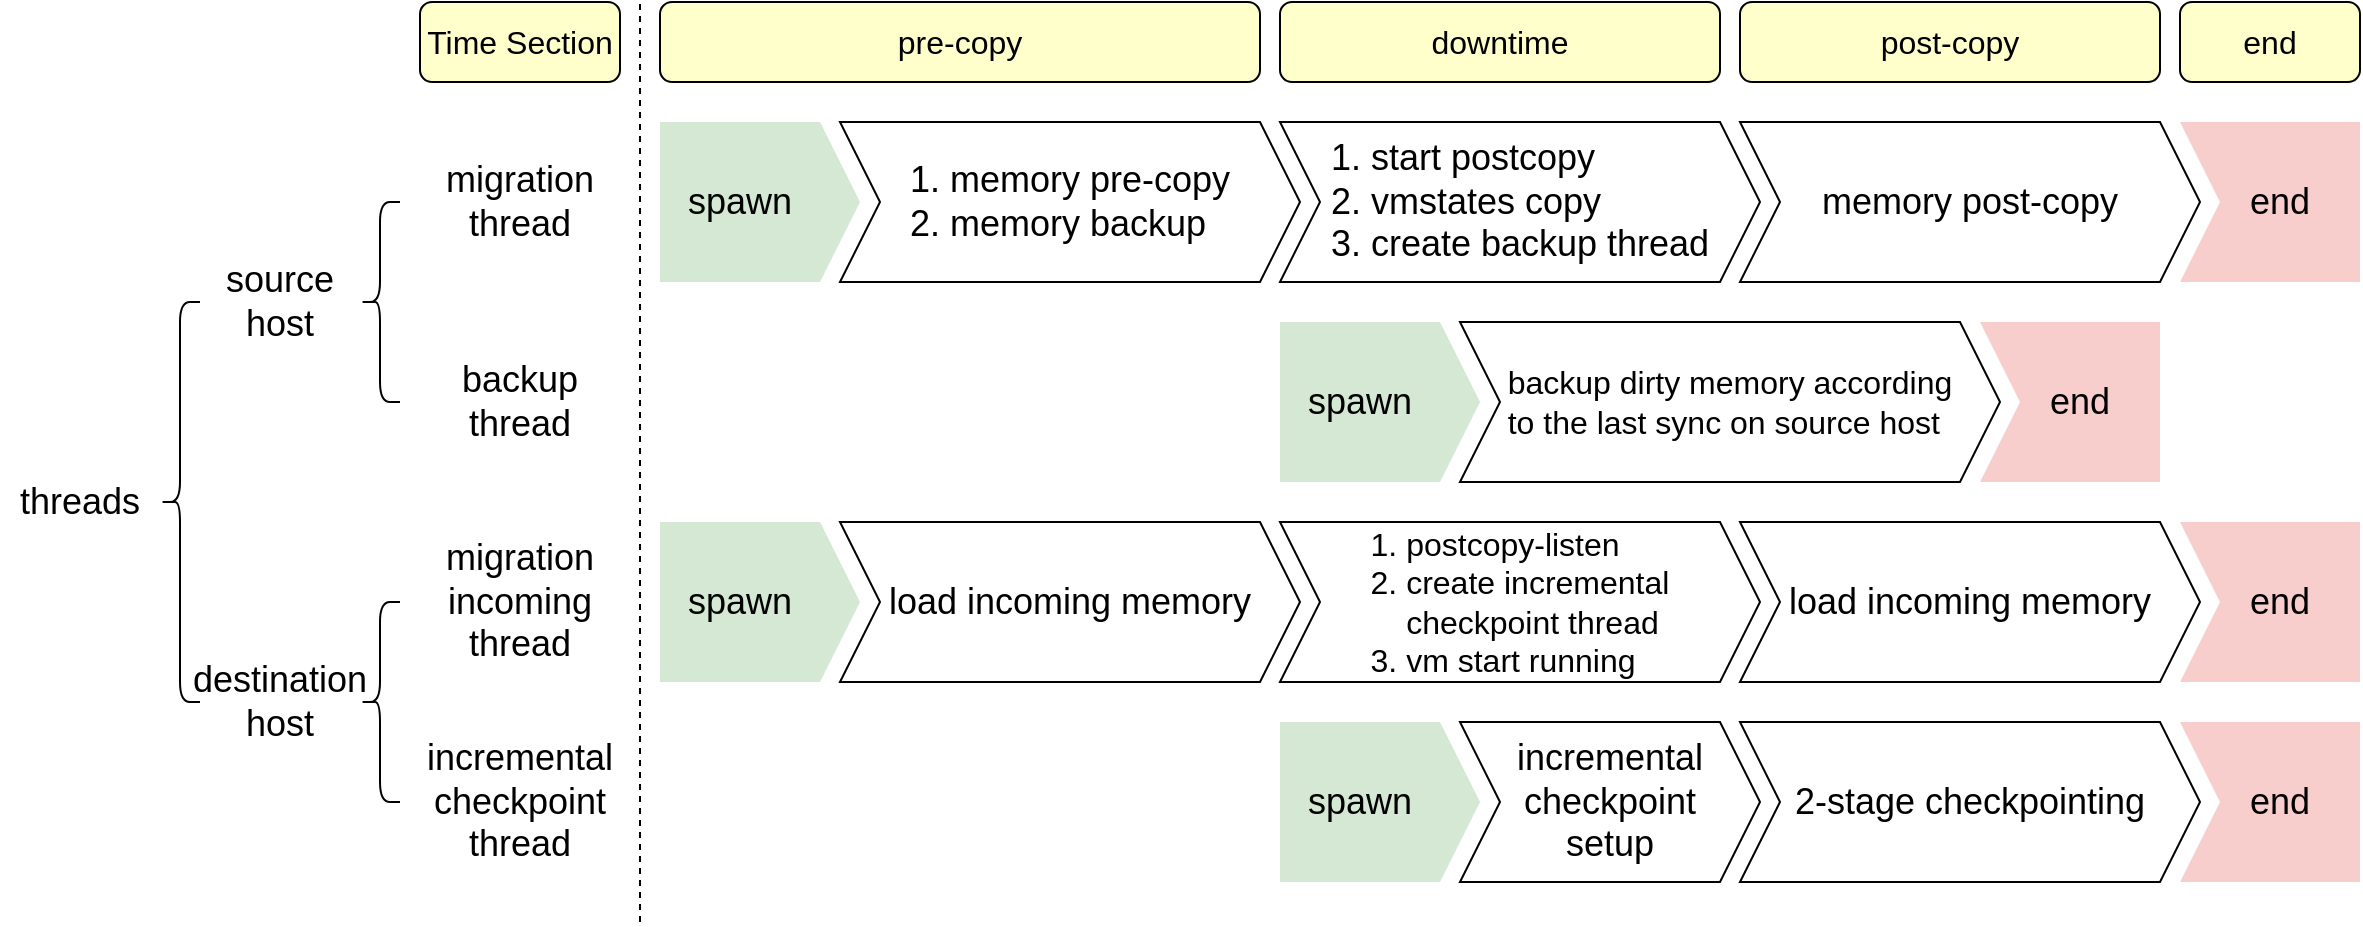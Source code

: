 <mxfile version="21.5.0" type="github">
  <diagram name="第 1 页" id="M2nebdxIByR3aajpJkj1">
    <mxGraphModel dx="2846" dy="1156" grid="1" gridSize="10" guides="1" tooltips="1" connect="1" arrows="1" fold="1" page="1" pageScale="1" pageWidth="827" pageHeight="1169" math="0" shadow="0">
      <root>
        <mxCell id="0" />
        <mxCell id="1" parent="0" />
        <mxCell id="LrE-v7Y--Oum1L01Bre4-2" value="&lt;font style=&quot;font-size: 18px;&quot;&gt;migration thread&lt;/font&gt;" style="text;html=1;strokeColor=none;fillColor=none;align=center;verticalAlign=middle;whiteSpace=wrap;rounded=0;" parent="1" vertex="1">
          <mxGeometry x="40" y="380" width="80" height="40" as="geometry" />
        </mxCell>
        <mxCell id="LrE-v7Y--Oum1L01Bre4-4" value="&lt;font size=&quot;3&quot;&gt;pre-copy&lt;/font&gt;" style="rounded=1;whiteSpace=wrap;html=1;fillColor=#FFFFCC;" parent="1" vertex="1">
          <mxGeometry x="150" y="300" width="300" height="40" as="geometry" />
        </mxCell>
        <mxCell id="LrE-v7Y--Oum1L01Bre4-5" value="&lt;font style=&quot;font-size: 18px;&quot;&gt;threads&lt;/font&gt;" style="text;html=1;strokeColor=none;fillColor=none;align=center;verticalAlign=middle;whiteSpace=wrap;rounded=0;" parent="1" vertex="1">
          <mxGeometry x="-180" y="530" width="80" height="40" as="geometry" />
        </mxCell>
        <mxCell id="LrE-v7Y--Oum1L01Bre4-7" value="&lt;font size=&quot;3&quot;&gt;Time Section&lt;/font&gt;" style="rounded=1;whiteSpace=wrap;html=1;fillColor=#FFFFCC;" parent="1" vertex="1">
          <mxGeometry x="30" y="300" width="100" height="40" as="geometry" />
        </mxCell>
        <mxCell id="LrE-v7Y--Oum1L01Bre4-8" value="&lt;font style=&quot;font-size: 18px;&quot;&gt;backup thread&lt;/font&gt;" style="text;html=1;strokeColor=none;fillColor=none;align=center;verticalAlign=middle;whiteSpace=wrap;rounded=0;" parent="1" vertex="1">
          <mxGeometry x="40" y="480" width="80" height="40" as="geometry" />
        </mxCell>
        <mxCell id="LrE-v7Y--Oum1L01Bre4-12" value="&lt;font style=&quot;font-size: 18px;&quot;&gt;migration incoming thread&lt;/font&gt;" style="text;html=1;strokeColor=none;fillColor=none;align=center;verticalAlign=middle;whiteSpace=wrap;rounded=0;" parent="1" vertex="1">
          <mxGeometry x="40" y="580" width="80" height="40" as="geometry" />
        </mxCell>
        <mxCell id="LrE-v7Y--Oum1L01Bre4-13" value="&lt;font style=&quot;font-size: 18px;&quot;&gt;incremental checkpoint thread&lt;/font&gt;" style="text;html=1;strokeColor=none;fillColor=none;align=center;verticalAlign=middle;whiteSpace=wrap;rounded=0;" parent="1" vertex="1">
          <mxGeometry x="40" y="680" width="80" height="40" as="geometry" />
        </mxCell>
        <mxCell id="LrE-v7Y--Oum1L01Bre4-14" value="" style="shape=curlyBracket;whiteSpace=wrap;html=1;rounded=1;labelPosition=left;verticalLabelPosition=middle;align=right;verticalAlign=middle;" parent="1" vertex="1">
          <mxGeometry x="-100" y="450" width="20" height="200" as="geometry" />
        </mxCell>
        <mxCell id="LrE-v7Y--Oum1L01Bre4-16" value="&lt;span style=&quot;font-size: 18px;&quot;&gt;source host&lt;/span&gt;" style="text;html=1;strokeColor=none;fillColor=none;align=center;verticalAlign=middle;whiteSpace=wrap;rounded=0;" parent="1" vertex="1">
          <mxGeometry x="-80" y="430" width="80" height="40" as="geometry" />
        </mxCell>
        <mxCell id="LrE-v7Y--Oum1L01Bre4-17" value="" style="shape=curlyBracket;whiteSpace=wrap;html=1;rounded=1;labelPosition=left;verticalLabelPosition=middle;align=right;verticalAlign=middle;" parent="1" vertex="1">
          <mxGeometry y="400" width="20" height="100" as="geometry" />
        </mxCell>
        <mxCell id="LrE-v7Y--Oum1L01Bre4-18" value="&lt;span style=&quot;font-size: 18px;&quot;&gt;destination host&lt;/span&gt;" style="text;html=1;strokeColor=none;fillColor=none;align=center;verticalAlign=middle;whiteSpace=wrap;rounded=0;" parent="1" vertex="1">
          <mxGeometry x="-80" y="630" width="80" height="40" as="geometry" />
        </mxCell>
        <mxCell id="LrE-v7Y--Oum1L01Bre4-19" value="" style="shape=curlyBracket;whiteSpace=wrap;html=1;rounded=1;labelPosition=left;verticalLabelPosition=middle;align=right;verticalAlign=middle;" parent="1" vertex="1">
          <mxGeometry y="600" width="20" height="100" as="geometry" />
        </mxCell>
        <mxCell id="LrE-v7Y--Oum1L01Bre4-20" value="" style="endArrow=none;dashed=1;html=1;rounded=0;" parent="1" edge="1">
          <mxGeometry width="50" height="50" relative="1" as="geometry">
            <mxPoint x="140" y="760" as="sourcePoint" />
            <mxPoint x="140" y="300" as="targetPoint" />
          </mxGeometry>
        </mxCell>
        <mxCell id="LrE-v7Y--Oum1L01Bre4-22" value="&lt;div style=&quot;text-align: left;&quot;&gt;&lt;span style=&quot;font-size: 18px; background-color: initial;&quot;&gt;1. memory pre-copy&lt;/span&gt;&lt;/div&gt;&lt;font style=&quot;font-size: 18px;&quot;&gt;&lt;div style=&quot;text-align: left;&quot;&gt;&lt;span style=&quot;background-color: initial;&quot;&gt;2. memory backup&lt;/span&gt;&lt;/div&gt;&lt;/font&gt;" style="shape=step;perimeter=stepPerimeter;whiteSpace=wrap;html=1;fixedSize=1;" parent="1" vertex="1">
          <mxGeometry x="240" y="360" width="230" height="80" as="geometry" />
        </mxCell>
        <mxCell id="LrE-v7Y--Oum1L01Bre4-23" value="&lt;font size=&quot;3&quot;&gt;downtime&lt;/font&gt;" style="rounded=1;whiteSpace=wrap;html=1;fillColor=#FFFFCC;" parent="1" vertex="1">
          <mxGeometry x="460" y="300" width="220" height="40" as="geometry" />
        </mxCell>
        <mxCell id="LrE-v7Y--Oum1L01Bre4-27" value="&lt;div style=&quot;text-align: left;&quot;&gt;&lt;span style=&quot;font-size: 18px; background-color: initial;&quot;&gt;1. start postcopy&lt;/span&gt;&lt;/div&gt;&lt;div style=&quot;text-align: left;&quot;&gt;&lt;span style=&quot;font-size: 18px; background-color: initial;&quot;&gt;2. vmstates copy&lt;/span&gt;&lt;/div&gt;&lt;font style=&quot;font-size: 18px;&quot;&gt;&lt;div style=&quot;text-align: left;&quot;&gt;&lt;span style=&quot;background-color: initial;&quot;&gt;3. create backup thread&lt;/span&gt;&lt;/div&gt;&lt;/font&gt;" style="shape=step;perimeter=stepPerimeter;whiteSpace=wrap;html=1;fixedSize=1;" parent="1" vertex="1">
          <mxGeometry x="460" y="360" width="240" height="80" as="geometry" />
        </mxCell>
        <mxCell id="LrE-v7Y--Oum1L01Bre4-28" value="&lt;div style=&quot;text-align: left;&quot;&gt;&lt;span style=&quot;font-size: 18px;&quot;&gt;load incoming memory&lt;/span&gt;&lt;/div&gt;" style="shape=step;perimeter=stepPerimeter;whiteSpace=wrap;html=1;fixedSize=1;" parent="1" vertex="1">
          <mxGeometry x="240" y="560" width="230" height="80" as="geometry" />
        </mxCell>
        <mxCell id="LrE-v7Y--Oum1L01Bre4-29" value="&lt;font size=&quot;3&quot;&gt;post-copy&lt;/font&gt;" style="rounded=1;whiteSpace=wrap;html=1;fillColor=#FFFFCC;" parent="1" vertex="1">
          <mxGeometry x="690" y="300" width="210" height="40" as="geometry" />
        </mxCell>
        <mxCell id="LrE-v7Y--Oum1L01Bre4-30" value="&lt;div style=&quot;text-align: left;&quot;&gt;&lt;font style=&quot;font-size: 16px;&quot;&gt;backup dirty memory&amp;nbsp;&lt;span style=&quot;background-color: initial;&quot;&gt;according&lt;/span&gt;&lt;/font&gt;&lt;/div&gt;&lt;div style=&quot;text-align: left;&quot;&gt;&lt;font style=&quot;font-size: 16px;&quot;&gt;&lt;span style=&quot;background-color: initial;&quot;&gt;to the last&amp;nbsp;&lt;/span&gt;&lt;span style=&quot;background-color: initial;&quot;&gt;sync&amp;nbsp;&lt;/span&gt;&lt;span style=&quot;background-color: initial;&quot;&gt;on source host&amp;nbsp;&lt;/span&gt;&lt;/font&gt;&lt;/div&gt;" style="shape=step;perimeter=stepPerimeter;whiteSpace=wrap;html=1;fixedSize=1;" parent="1" vertex="1">
          <mxGeometry x="550" y="460" width="270" height="80" as="geometry" />
        </mxCell>
        <mxCell id="LrE-v7Y--Oum1L01Bre4-31" value="&lt;div style=&quot;text-align: left;&quot;&gt;&lt;span style=&quot;background-color: initial;&quot;&gt;&lt;font style=&quot;font-size: 16px;&quot;&gt;1. postcopy-listen&lt;/font&gt;&lt;/span&gt;&lt;/div&gt;&lt;div style=&quot;text-align: left;&quot;&gt;&lt;font size=&quot;3&quot;&gt;&lt;span style=&quot;background-color: initial;&quot;&gt;2. &lt;/span&gt;&lt;span style=&quot;background-color: initial;&quot;&gt;create incremental&lt;/span&gt;&lt;/font&gt;&lt;/div&gt;&lt;div style=&quot;text-align: left;&quot;&gt;&lt;span style=&quot;background-color: initial;&quot;&gt;&lt;font size=&quot;3&quot;&gt;&amp;nbsp; &amp;nbsp; checkpoint thread&lt;/font&gt;&lt;/span&gt;&lt;/div&gt;&lt;div style=&quot;text-align: left;&quot;&gt;&lt;span style=&quot;background-color: initial;&quot;&gt;&lt;font size=&quot;3&quot;&gt;3. vm start running&lt;/font&gt;&lt;/span&gt;&lt;/div&gt;" style="shape=step;perimeter=stepPerimeter;whiteSpace=wrap;html=1;fixedSize=1;" parent="1" vertex="1">
          <mxGeometry x="460" y="560" width="240" height="80" as="geometry" />
        </mxCell>
        <mxCell id="LrE-v7Y--Oum1L01Bre4-32" value="&lt;div style=&quot;&quot;&gt;&lt;span style=&quot;font-size: 18px;&quot;&gt;incremental&lt;/span&gt;&lt;/div&gt;&lt;div style=&quot;&quot;&gt;&lt;span style=&quot;font-size: 18px;&quot;&gt;checkpoint&lt;/span&gt;&lt;/div&gt;&lt;div style=&quot;&quot;&gt;&lt;span style=&quot;font-size: 18px;&quot;&gt;setup&lt;/span&gt;&lt;/div&gt;" style="shape=step;perimeter=stepPerimeter;whiteSpace=wrap;html=1;fixedSize=1;align=center;" parent="1" vertex="1">
          <mxGeometry x="550" y="660" width="150" height="80" as="geometry" />
        </mxCell>
        <mxCell id="LrE-v7Y--Oum1L01Bre4-33" value="&lt;div style=&quot;text-align: left;&quot;&gt;&lt;span style=&quot;font-size: 18px;&quot;&gt;memory post-copy&lt;/span&gt;&lt;/div&gt;" style="shape=step;perimeter=stepPerimeter;whiteSpace=wrap;html=1;fixedSize=1;" parent="1" vertex="1">
          <mxGeometry x="690" y="360" width="230" height="80" as="geometry" />
        </mxCell>
        <mxCell id="LrE-v7Y--Oum1L01Bre4-34" value="&lt;div style=&quot;text-align: left;&quot;&gt;&lt;span style=&quot;font-size: 18px;&quot;&gt;load incoming memory&lt;/span&gt;&lt;/div&gt;" style="shape=step;perimeter=stepPerimeter;whiteSpace=wrap;html=1;fixedSize=1;" parent="1" vertex="1">
          <mxGeometry x="690" y="560" width="230" height="80" as="geometry" />
        </mxCell>
        <mxCell id="LrE-v7Y--Oum1L01Bre4-35" value="&lt;div style=&quot;&quot;&gt;&lt;span style=&quot;font-size: 18px;&quot;&gt;2-stage checkpointing&lt;/span&gt;&lt;/div&gt;" style="shape=step;perimeter=stepPerimeter;whiteSpace=wrap;html=1;fixedSize=1;align=center;" parent="1" vertex="1">
          <mxGeometry x="690" y="660" width="230" height="80" as="geometry" />
        </mxCell>
        <mxCell id="LrE-v7Y--Oum1L01Bre4-40" value="" style="shape=step;perimeter=stepPerimeter;whiteSpace=wrap;html=1;fixedSize=1;fillColor=#F8CECC;strokeColor=none;" parent="1" vertex="1">
          <mxGeometry x="910" y="360" width="90" height="80" as="geometry" />
        </mxCell>
        <mxCell id="LrE-v7Y--Oum1L01Bre4-41" value="" style="rounded=0;whiteSpace=wrap;html=1;strokeColor=none;fillColor=#F8CECC;" parent="1" vertex="1">
          <mxGeometry x="980" y="360" width="20" height="80" as="geometry" />
        </mxCell>
        <mxCell id="LrE-v7Y--Oum1L01Bre4-46" value="&lt;font size=&quot;3&quot;&gt;end&lt;/font&gt;" style="rounded=1;whiteSpace=wrap;html=1;fillColor=#FFFFCC;" parent="1" vertex="1">
          <mxGeometry x="910" y="300" width="90" height="40" as="geometry" />
        </mxCell>
        <mxCell id="9eK4hl-LAZNchK59WHBj-3" value="" style="rounded=0;whiteSpace=wrap;html=1;fillColor=#D5E8D4;strokeColor=none;" vertex="1" parent="1">
          <mxGeometry x="150" y="360" width="20" height="80" as="geometry" />
        </mxCell>
        <mxCell id="LrE-v7Y--Oum1L01Bre4-1" value="" style="shape=step;perimeter=stepPerimeter;whiteSpace=wrap;html=1;fixedSize=1;fillColor=#D5E8D4;strokeColor=none;align=left;" parent="1" vertex="1">
          <mxGeometry x="150" y="360" width="100" height="80" as="geometry" />
        </mxCell>
        <mxCell id="9eK4hl-LAZNchK59WHBj-4" value="&lt;font style=&quot;font-size: 18px;&quot;&gt;spawn&lt;/font&gt;" style="text;html=1;strokeColor=none;fillColor=none;align=center;verticalAlign=middle;whiteSpace=wrap;rounded=0;" vertex="1" parent="1">
          <mxGeometry x="150" y="380" width="80" height="40" as="geometry" />
        </mxCell>
        <mxCell id="9eK4hl-LAZNchK59WHBj-5" value="" style="rounded=0;whiteSpace=wrap;html=1;fillColor=#D5E8D4;strokeColor=none;" vertex="1" parent="1">
          <mxGeometry x="460" y="460" width="20" height="80" as="geometry" />
        </mxCell>
        <mxCell id="9eK4hl-LAZNchK59WHBj-6" value="" style="shape=step;perimeter=stepPerimeter;whiteSpace=wrap;html=1;fixedSize=1;fillColor=#D5E8D4;strokeColor=none;align=left;" vertex="1" parent="1">
          <mxGeometry x="460" y="460" width="100" height="80" as="geometry" />
        </mxCell>
        <mxCell id="9eK4hl-LAZNchK59WHBj-7" value="&lt;font style=&quot;font-size: 18px;&quot;&gt;spawn&lt;/font&gt;" style="text;html=1;strokeColor=none;fillColor=none;align=center;verticalAlign=middle;whiteSpace=wrap;rounded=0;" vertex="1" parent="1">
          <mxGeometry x="460" y="480" width="80" height="40" as="geometry" />
        </mxCell>
        <mxCell id="9eK4hl-LAZNchK59WHBj-8" value="" style="rounded=0;whiteSpace=wrap;html=1;fillColor=#D5E8D4;strokeColor=none;" vertex="1" parent="1">
          <mxGeometry x="150" y="560" width="20" height="80" as="geometry" />
        </mxCell>
        <mxCell id="9eK4hl-LAZNchK59WHBj-9" value="" style="shape=step;perimeter=stepPerimeter;whiteSpace=wrap;html=1;fixedSize=1;fillColor=#D5E8D4;strokeColor=none;align=left;" vertex="1" parent="1">
          <mxGeometry x="150" y="560" width="100" height="80" as="geometry" />
        </mxCell>
        <mxCell id="9eK4hl-LAZNchK59WHBj-10" value="&lt;font style=&quot;font-size: 18px;&quot;&gt;spawn&lt;/font&gt;" style="text;html=1;strokeColor=none;fillColor=none;align=center;verticalAlign=middle;whiteSpace=wrap;rounded=0;" vertex="1" parent="1">
          <mxGeometry x="150" y="580" width="80" height="40" as="geometry" />
        </mxCell>
        <mxCell id="9eK4hl-LAZNchK59WHBj-11" value="" style="rounded=0;whiteSpace=wrap;html=1;fillColor=#D5E8D4;strokeColor=none;" vertex="1" parent="1">
          <mxGeometry x="460" y="660" width="20" height="80" as="geometry" />
        </mxCell>
        <mxCell id="9eK4hl-LAZNchK59WHBj-12" value="" style="shape=step;perimeter=stepPerimeter;whiteSpace=wrap;html=1;fixedSize=1;fillColor=#D5E8D4;strokeColor=none;align=left;" vertex="1" parent="1">
          <mxGeometry x="460" y="660" width="100" height="80" as="geometry" />
        </mxCell>
        <mxCell id="9eK4hl-LAZNchK59WHBj-13" value="&lt;font style=&quot;font-size: 18px;&quot;&gt;spawn&lt;/font&gt;" style="text;html=1;strokeColor=none;fillColor=none;align=center;verticalAlign=middle;whiteSpace=wrap;rounded=0;" vertex="1" parent="1">
          <mxGeometry x="460" y="680" width="80" height="40" as="geometry" />
        </mxCell>
        <mxCell id="9eK4hl-LAZNchK59WHBj-14" value="&lt;font style=&quot;font-size: 18px;&quot;&gt;end&lt;/font&gt;" style="text;html=1;strokeColor=none;fillColor=none;align=center;verticalAlign=middle;whiteSpace=wrap;rounded=0;" vertex="1" parent="1">
          <mxGeometry x="920" y="380" width="80" height="40" as="geometry" />
        </mxCell>
        <mxCell id="9eK4hl-LAZNchK59WHBj-15" value="" style="shape=step;perimeter=stepPerimeter;whiteSpace=wrap;html=1;fixedSize=1;fillColor=#F8CECC;strokeColor=none;" vertex="1" parent="1">
          <mxGeometry x="810" y="460" width="90" height="80" as="geometry" />
        </mxCell>
        <mxCell id="9eK4hl-LAZNchK59WHBj-16" value="" style="rounded=0;whiteSpace=wrap;html=1;strokeColor=none;fillColor=#F8CECC;" vertex="1" parent="1">
          <mxGeometry x="880" y="460" width="20" height="80" as="geometry" />
        </mxCell>
        <mxCell id="9eK4hl-LAZNchK59WHBj-17" value="&lt;font style=&quot;font-size: 18px;&quot;&gt;end&lt;/font&gt;" style="text;html=1;strokeColor=none;fillColor=none;align=center;verticalAlign=middle;whiteSpace=wrap;rounded=0;" vertex="1" parent="1">
          <mxGeometry x="820" y="480" width="80" height="40" as="geometry" />
        </mxCell>
        <mxCell id="9eK4hl-LAZNchK59WHBj-18" value="" style="shape=step;perimeter=stepPerimeter;whiteSpace=wrap;html=1;fixedSize=1;fillColor=#F8CECC;strokeColor=none;" vertex="1" parent="1">
          <mxGeometry x="910" y="560" width="90" height="80" as="geometry" />
        </mxCell>
        <mxCell id="9eK4hl-LAZNchK59WHBj-19" value="" style="rounded=0;whiteSpace=wrap;html=1;strokeColor=none;fillColor=#F8CECC;" vertex="1" parent="1">
          <mxGeometry x="980" y="560" width="20" height="80" as="geometry" />
        </mxCell>
        <mxCell id="9eK4hl-LAZNchK59WHBj-20" value="&lt;font style=&quot;font-size: 18px;&quot;&gt;end&lt;/font&gt;" style="text;html=1;strokeColor=none;fillColor=none;align=center;verticalAlign=middle;whiteSpace=wrap;rounded=0;" vertex="1" parent="1">
          <mxGeometry x="920" y="580" width="80" height="40" as="geometry" />
        </mxCell>
        <mxCell id="9eK4hl-LAZNchK59WHBj-21" value="" style="shape=step;perimeter=stepPerimeter;whiteSpace=wrap;html=1;fixedSize=1;fillColor=#F8CECC;strokeColor=none;" vertex="1" parent="1">
          <mxGeometry x="910" y="660" width="90" height="80" as="geometry" />
        </mxCell>
        <mxCell id="9eK4hl-LAZNchK59WHBj-22" value="" style="rounded=0;whiteSpace=wrap;html=1;strokeColor=none;fillColor=#F8CECC;" vertex="1" parent="1">
          <mxGeometry x="980" y="660" width="20" height="80" as="geometry" />
        </mxCell>
        <mxCell id="9eK4hl-LAZNchK59WHBj-23" value="&lt;font style=&quot;font-size: 18px;&quot;&gt;end&lt;/font&gt;" style="text;html=1;strokeColor=none;fillColor=none;align=center;verticalAlign=middle;whiteSpace=wrap;rounded=0;" vertex="1" parent="1">
          <mxGeometry x="920" y="680" width="80" height="40" as="geometry" />
        </mxCell>
      </root>
    </mxGraphModel>
  </diagram>
</mxfile>
